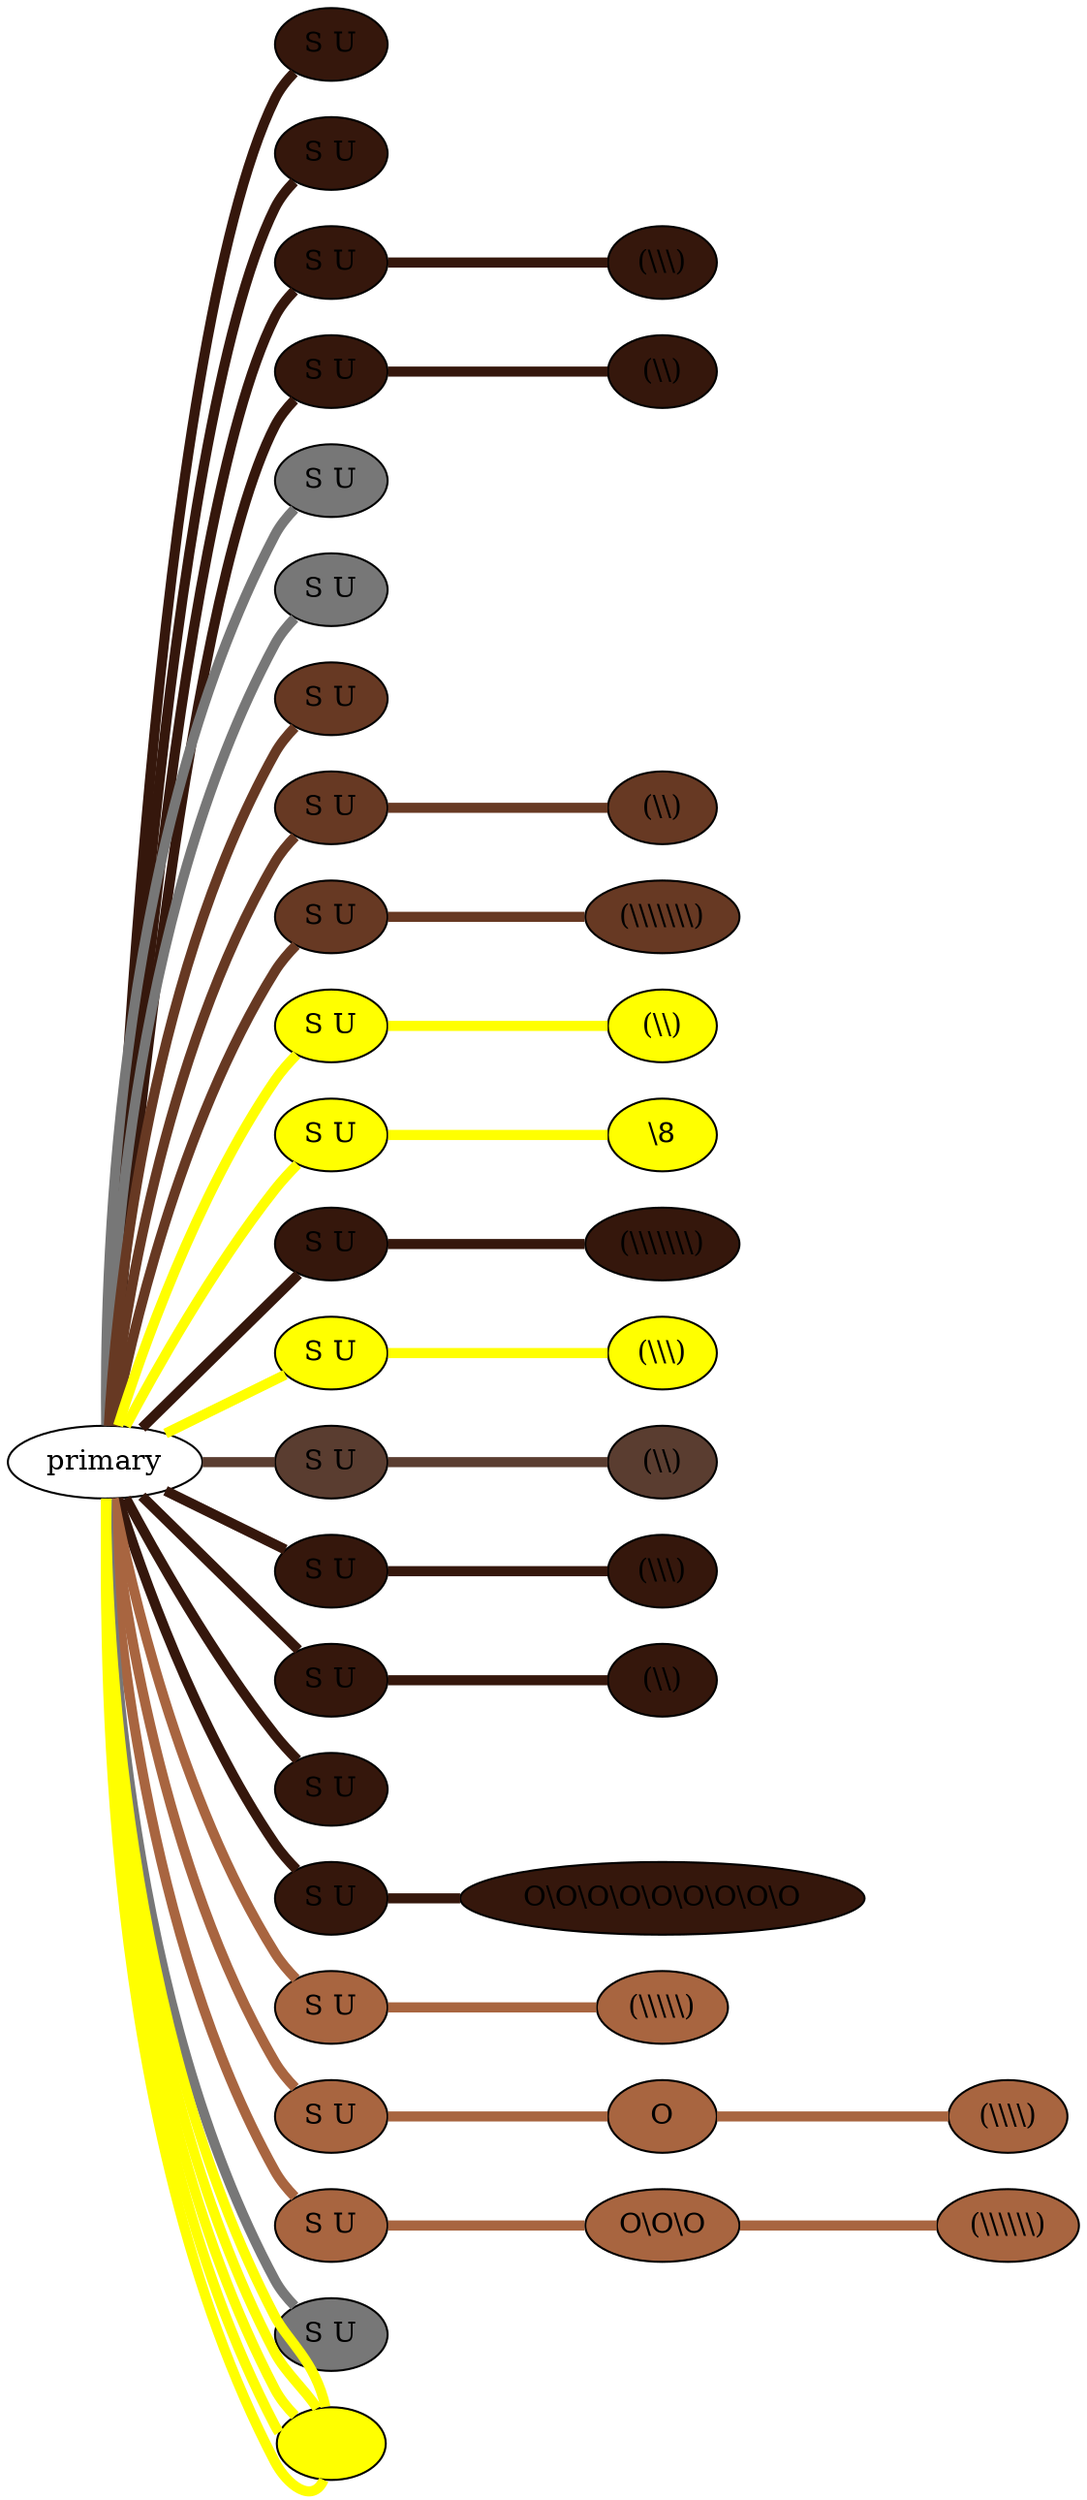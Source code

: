 graph {
 graph [rankdir=LR]
"primary" -- "1" [penwidth=5,color="#35170C"]
"1" [label="S U", style=filled, fillcolor="#35170C"]
"primary" -- "2" [penwidth=5,color="#35170C"]
"2" [label="S U", style=filled, fillcolor="#35170C"]
"primary" -- "3" [penwidth=5,color="#35170C"]
"3" [label="S U", style=filled, fillcolor="#35170C"]
"3" -- "3:0" [penwidth=5,color="#35170C"]
"3:0" [label="(\\\\\\)", style=filled, fillcolor="#35170C"]
"primary" -- "4" [penwidth=5,color="#35170C"]
"4" [label="S U", style=filled, fillcolor="#35170C"]
"4" -- "4:0" [penwidth=5,color="#35170C"]
"4:0" [label="(\\\\)", style=filled, fillcolor="#35170C"]
"primary" -- "5" [penwidth=5,color="#777777"]
"5" [label="S U", style=filled, fillcolor="#777777"]
"primary" -- "6" [penwidth=5,color="#777777"]
"6" [label="S U", style=filled, fillcolor="#777777"]
"primary" -- "7" [penwidth=5,color="#673923"]
"7" [label="S U", style=filled, fillcolor="#673923"]
"primary" -- "8" [penwidth=5,color="#673923"]
"8" [label="S U", style=filled, fillcolor="#673923"]
"8" -- "8:0" [penwidth=5,color="#673923"]
"8:0" [label="(\\\\)", style=filled, fillcolor="#673923"]
"primary" -- "9" [penwidth=5,color="#673923"]
"9" [label="S U", style=filled, fillcolor="#673923"]
"9" -- "9:0" [penwidth=5,color="#673923"]
"9:0" [label="(\\\\\\\\\\\\\\)", style=filled, fillcolor="#673923"]
"primary" -- "10" [penwidth=5,color=yellow]
"10" [label="S U", style=filled, fillcolor=yellow]
"10" -- "10:0" [penwidth=5,color=yellow]
"10:0" [label="(\\\\)", style=filled, fillcolor=yellow]
"primary" -- "11" [penwidth=5,color=yellow]
"11" [label="S U", style=filled, fillcolor=yellow]
"11" -- "11:0" [penwidth=5,color=yellow]
"11:0" [label="\\8", style=filled, fillcolor=yellow]
"primary" -- "12" [penwidth=5,color="#35170C"]
"12" [label="S U", style=filled, fillcolor="#35170C"]
"12" -- "12:0" [penwidth=5,color="#35170C"]
"12:0" [label="(\\\\\\\\\\\\\\)", style=filled, fillcolor="#35170C"]
"primary" -- "13" [penwidth=5,color=yellow]
"13" [label="S U", style=filled, fillcolor=yellow]
"13" -- "13:0" [penwidth=5,color=yellow]
"13:0" [label="(\\\\\\)", style=filled, fillcolor=yellow]
"primary" -- "14" [penwidth=5,color="#5A3D30"]
"14" [label="S U", style=filled, fillcolor="#5A3D30"]
"14" -- "14:0" [penwidth=5,color="#5A3D30"]
"14:0" [label="(\\\\)", style=filled, fillcolor="#5A3D30"]
"primary" -- "15" [penwidth=5,color="#35170C"]
"15" [label="S U", style=filled, fillcolor="#35170C"]
"15" -- "15:0" [penwidth=5,color="#35170C"]
"15:0" [label="(\\\\\\)", style=filled, fillcolor="#35170C"]
"primary" -- "16" [penwidth=5,color="#35170C"]
"16" [label="S U", style=filled, fillcolor="#35170C"]
"16" -- "16:0" [penwidth=5,color="#35170C"]
"16:0" [label="(\\\\)", style=filled, fillcolor="#35170C"]
"primary" -- "17" [penwidth=5,color="#35170C"]
"17" [label="S U", style=filled, fillcolor="#35170C"]
"primary" -- "18" [penwidth=5,color="#35170C"]
"18" [label="S U", style=filled, fillcolor="#35170C"]
"18" -- "18:0" [penwidth=5,color="#35170C"]
"18:0" [label="O\\O\\O\\O\\O\\O\\O\\O\\O", style=filled, fillcolor="#35170C"]
"primary" -- "19" [penwidth=5,color="#A86540"]
"19" [label="S U", style=filled, fillcolor="#A86540"]
"19" -- "19:0" [penwidth=5,color="#A86540"]
"19:0" [label="(\\\\\\\\\\)", style=filled, fillcolor="#A86540"]
"primary" -- "20" [penwidth=5,color="#A86540"]
"20" [label="S U", style=filled, fillcolor="#A86540"]
"20" -- "20:0" [penwidth=5,color="#A86540"]
"20:0" [label="O", style=filled, fillcolor="#A86540"]
"20:0" -- "20:1" [penwidth=5,color="#A86540"]
"20:1" [label="(\\\\\\\\)", style=filled, fillcolor="#A86540"]
"primary" -- "21" [penwidth=5,color="#A86540"]
"21" [label="S U", style=filled, fillcolor="#A86540"]
"21" -- "21:0" [penwidth=5,color="#A86540"]
"21:0" [label="O\\O\\O", style=filled, fillcolor="#A86540"]
"21:0" -- "21:1" [penwidth=5,color="#A86540"]
"21:1" [label="(\\\\\\\\\\\\)", style=filled, fillcolor="#A86540"]
"primary" -- "22" [penwidth=5,color="#777777"]
"22" [label="S U", style=filled, fillcolor="#777777"]
"primary" -- "" [penwidth=5,color=yellow]
"" [label=" ", style=filled, fillcolor=yellow]
"primary" -- "" [penwidth=5,color=yellow]
"" [label=" ", style=filled, fillcolor=yellow]
"primary" -- "" [penwidth=5,color=yellow]
"" [label=" ", style=filled, fillcolor=yellow]
"primary" -- "" [penwidth=5,color=yellow]
"" [label=" ", style=filled, fillcolor=yellow]
"primary" -- "" [penwidth=5,color=yellow]
"" [label=" ", style=filled, fillcolor=yellow]
}
